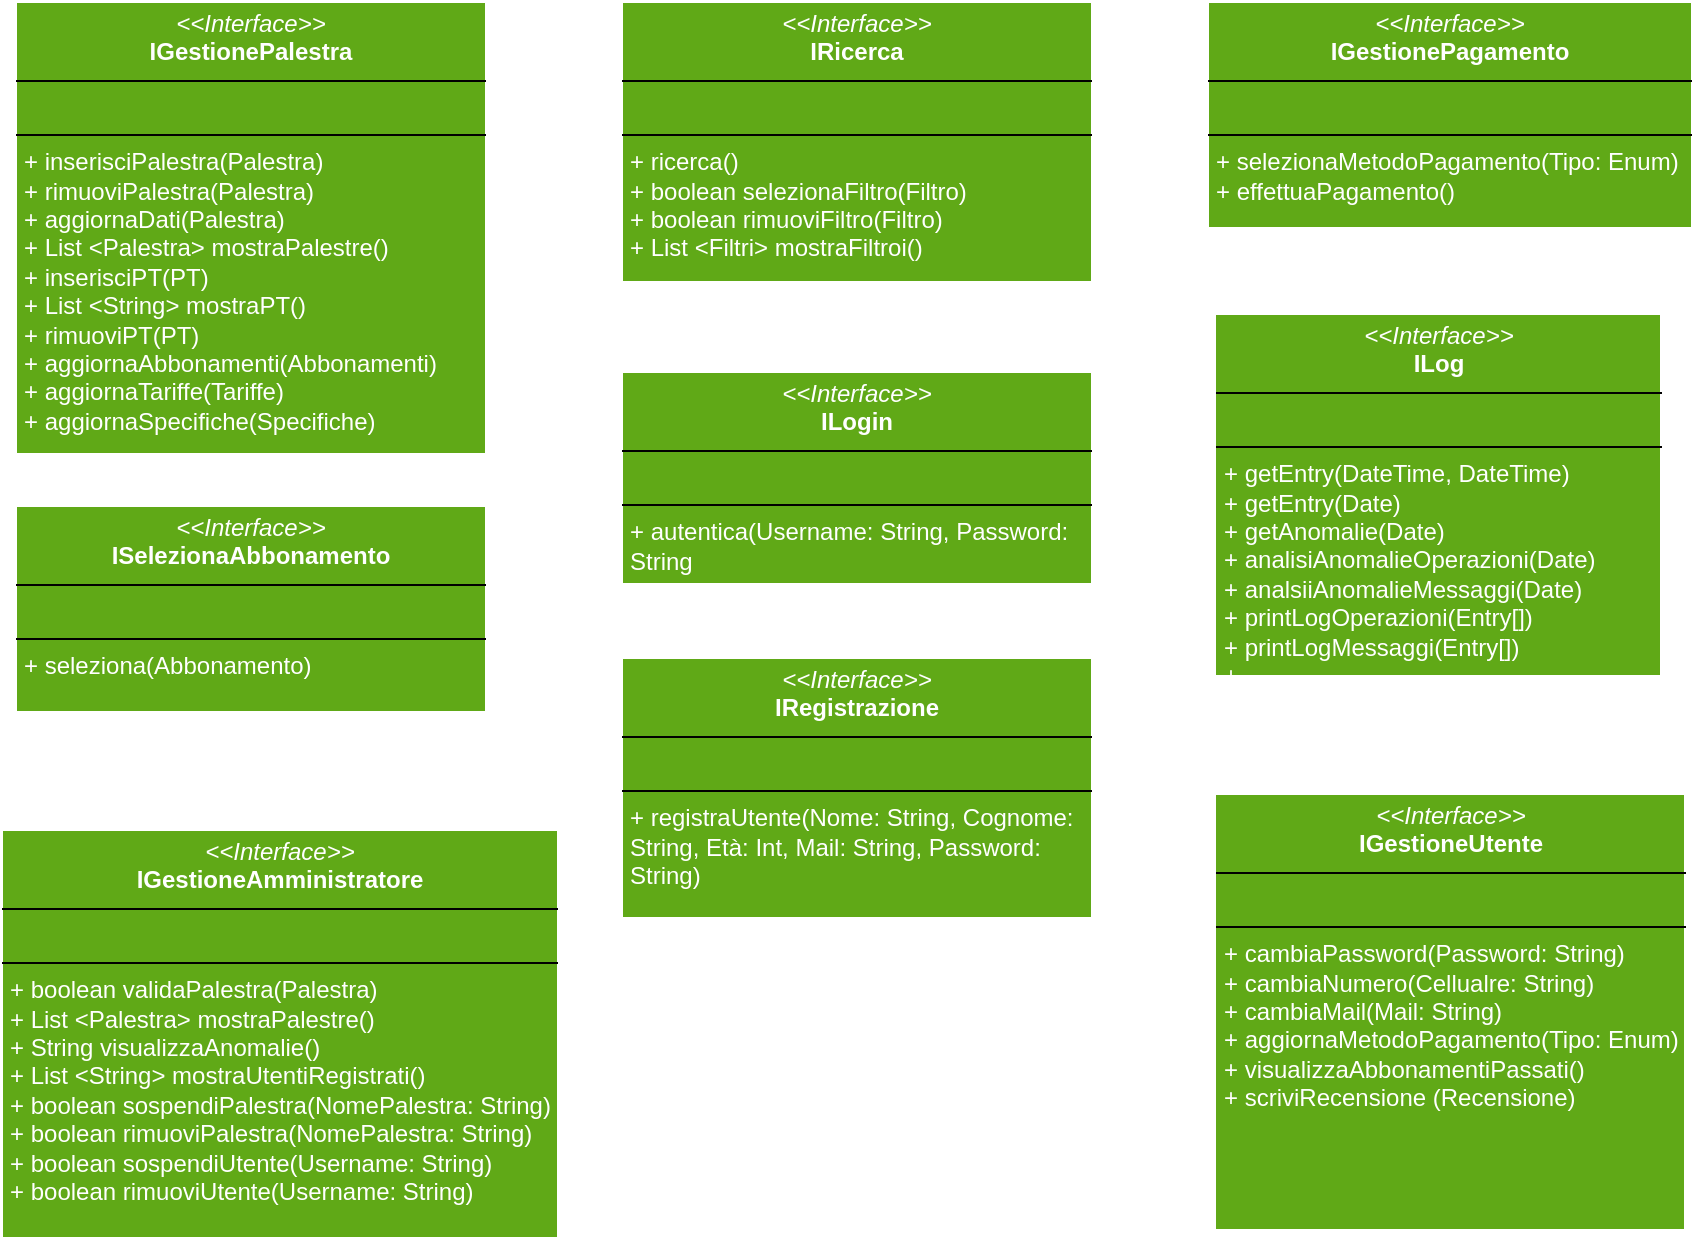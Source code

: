 <mxfile version="24.5.4" type="github">
  <diagram name="Pagina-1" id="7EW9-110yg91L9QbzU5F">
    <mxGraphModel dx="891" dy="1209" grid="0" gridSize="10" guides="1" tooltips="1" connect="1" arrows="1" fold="1" page="0" pageScale="1" pageWidth="827" pageHeight="1169" math="0" shadow="0">
      <root>
        <mxCell id="0" />
        <mxCell id="1" parent="0" />
        <mxCell id="1sNDXVr4Oqr3YtzdFF7p-1" value="&lt;p style=&quot;margin:0px;margin-top:4px;text-align:center;&quot;&gt;&lt;font color=&quot;#ffffff&quot;&gt;&lt;i&gt;&amp;lt;&amp;lt;Interface&amp;gt;&amp;gt;&lt;/i&gt;&lt;br&gt;&lt;b&gt;IGestioneUtente&lt;/b&gt;&lt;/font&gt;&lt;/p&gt;&lt;hr size=&quot;1&quot; style=&quot;border-style:solid;&quot;&gt;&lt;p style=&quot;margin:0px;margin-left:4px;&quot;&gt;&lt;font color=&quot;#ffffff&quot;&gt;&lt;br&gt;&lt;/font&gt;&lt;/p&gt;&lt;hr size=&quot;1&quot; style=&quot;border-style:solid;&quot;&gt;&lt;p style=&quot;margin:0px;margin-left:4px;&quot;&gt;&lt;font color=&quot;#ffffff&quot;&gt;+ cambiaPassword(Password: String)&amp;nbsp;&lt;/font&gt;&lt;/p&gt;&lt;p style=&quot;margin:0px;margin-left:4px;&quot;&gt;&lt;font color=&quot;#ffffff&quot;&gt;+ cambiaNumero(Cellualre: String)&lt;br&gt;&lt;/font&gt;&lt;/p&gt;&lt;p style=&quot;margin:0px;margin-left:4px;&quot;&gt;&lt;span style=&quot;color: rgb(255, 255, 255);&quot;&gt;+ cambiaMail(Mail: String)&lt;/span&gt;&lt;font color=&quot;#ffffff&quot;&gt;&lt;br&gt;&lt;/font&gt;&lt;/p&gt;&lt;p style=&quot;margin:0px;margin-left:4px;&quot;&gt;&lt;font color=&quot;#ffffff&quot;&gt;+ aggiornaMetodoPagamento(Tipo: Enum)&lt;br&gt;&lt;/font&gt;&lt;/p&gt;&lt;p style=&quot;margin:0px;margin-left:4px;&quot;&gt;&lt;font color=&quot;#ffffff&quot;&gt;+ visualizzaAbbonamentiPassati()&lt;br&gt;&lt;/font&gt;&lt;/p&gt;&lt;p style=&quot;margin:0px;margin-left:4px;&quot;&gt;&lt;font color=&quot;#ffffff&quot;&gt;+ scriviRecensione (Recensione)&lt;/font&gt;&lt;/p&gt;" style="verticalAlign=top;align=left;overflow=fill;html=1;whiteSpace=wrap;fillColor=#60A917;strokeColor=#FFFFFF;" parent="1" vertex="1">
          <mxGeometry x="699.5" y="334" width="235" height="218" as="geometry" />
        </mxCell>
        <mxCell id="1sNDXVr4Oqr3YtzdFF7p-3" value="&lt;p style=&quot;margin:0px;margin-top:4px;text-align:center;&quot;&gt;&lt;font color=&quot;#ffffff&quot;&gt;&lt;i&gt;&amp;lt;&amp;lt;Interface&amp;gt;&amp;gt;&lt;/i&gt;&lt;br&gt;&lt;b&gt;IGestionePalestra&lt;/b&gt;&lt;/font&gt;&lt;/p&gt;&lt;hr size=&quot;1&quot; style=&quot;border-style:solid;&quot;&gt;&lt;p style=&quot;margin:0px;margin-left:4px;&quot;&gt;&lt;font color=&quot;#ffffff&quot;&gt;&lt;br&gt;&lt;/font&gt;&lt;/p&gt;&lt;hr size=&quot;1&quot; style=&quot;border-style:solid;&quot;&gt;&lt;p style=&quot;margin:0px;margin-left:4px;&quot;&gt;&lt;font color=&quot;#ffffff&quot;&gt;+ inserisciPalestra(Palestra)&lt;/font&gt;&lt;/p&gt;&lt;p style=&quot;margin:0px;margin-left:4px;&quot;&gt;&lt;font color=&quot;#ffffff&quot;&gt;+ rimuoviPalestra(Palestra)&lt;/font&gt;&lt;/p&gt;&lt;p style=&quot;margin:0px;margin-left:4px;&quot;&gt;&lt;font color=&quot;#ffffff&quot;&gt;+ aggiornaDati(Palestra)&lt;/font&gt;&lt;/p&gt;&lt;p style=&quot;margin:0px;margin-left:4px;&quot;&gt;&lt;font color=&quot;#ffffff&quot;&gt;+ List &amp;lt;Palestra&amp;gt; mostraPalestre()&lt;br&gt;&lt;/font&gt;&lt;/p&gt;&lt;p style=&quot;margin:0px;margin-left:4px;&quot;&gt;&lt;font color=&quot;#ffffff&quot;&gt;+ inserisciPT(PT)&lt;/font&gt;&lt;/p&gt;&lt;p style=&quot;margin:0px;margin-left:4px;&quot;&gt;&lt;font color=&quot;#ffffff&quot;&gt;+ List &amp;lt;String&amp;gt; mostraPT()&lt;/font&gt;&lt;/p&gt;&lt;p style=&quot;margin:0px;margin-left:4px;&quot;&gt;&lt;font color=&quot;#ffffff&quot;&gt;+ rimuoviPT(PT)&lt;/font&gt;&lt;/p&gt;&lt;p style=&quot;margin:0px;margin-left:4px;&quot;&gt;&lt;font color=&quot;#ffffff&quot;&gt;+ aggiornaAbbonamenti(Abbonamenti)&lt;/font&gt;&lt;/p&gt;&lt;p style=&quot;margin:0px;margin-left:4px;&quot;&gt;&lt;font color=&quot;#ffffff&quot;&gt;+ aggiornaTariffe(Tariffe)&lt;/font&gt;&lt;/p&gt;&lt;p style=&quot;margin:0px;margin-left:4px;&quot;&gt;&lt;font color=&quot;#ffffff&quot;&gt;+ aggiornaSpecifiche(Specifiche)&lt;/font&gt;&lt;/p&gt;" style="verticalAlign=top;align=left;overflow=fill;html=1;whiteSpace=wrap;fillColor=#60A917;strokeColor=#FFFFFF;" parent="1" vertex="1">
          <mxGeometry x="100" y="-62" width="235" height="226" as="geometry" />
        </mxCell>
        <mxCell id="1sNDXVr4Oqr3YtzdFF7p-4" value="&lt;p style=&quot;margin:0px;margin-top:4px;text-align:center;&quot;&gt;&lt;font color=&quot;#ffffff&quot;&gt;&lt;i&gt;&amp;lt;&amp;lt;Interface&amp;gt;&amp;gt;&lt;/i&gt;&lt;br&gt;&lt;b&gt;ILog&lt;/b&gt;&lt;/font&gt;&lt;/p&gt;&lt;hr size=&quot;1&quot; style=&quot;border-style:solid;&quot;&gt;&lt;p style=&quot;margin:0px;margin-left:4px;&quot;&gt;&lt;font color=&quot;#ffffff&quot;&gt;&lt;br&gt;&lt;/font&gt;&lt;/p&gt;&lt;hr size=&quot;1&quot; style=&quot;border-style:solid;&quot;&gt;&lt;p style=&quot;margin:0px;margin-left:4px;&quot;&gt;&lt;font color=&quot;#ffffff&quot;&gt;+ getEntry(DateTime, DateTime)&lt;/font&gt;&lt;/p&gt;&lt;p style=&quot;margin:0px;margin-left:4px;&quot;&gt;&lt;font color=&quot;#ffffff&quot;&gt;+ getEntry(Date)&lt;/font&gt;&lt;/p&gt;&lt;p style=&quot;margin:0px;margin-left:4px;&quot;&gt;&lt;font color=&quot;#ffffff&quot;&gt;+ getAnomalie(Date)&lt;/font&gt;&lt;/p&gt;&lt;p style=&quot;margin:0px;margin-left:4px;&quot;&gt;&lt;font color=&quot;#ffffff&quot;&gt;+ analisiAnomalieOperazioni(Date)&lt;/font&gt;&lt;/p&gt;&lt;p style=&quot;margin:0px;margin-left:4px;&quot;&gt;&lt;font color=&quot;#ffffff&quot;&gt;+ analsiiAnomalieMessaggi(Date)&lt;/font&gt;&lt;/p&gt;&lt;p style=&quot;margin:0px;margin-left:4px;&quot;&gt;&lt;font color=&quot;#ffffff&quot;&gt;+ printLogOperazioni(Entry[])&lt;br&gt;&lt;/font&gt;&lt;/p&gt;&lt;p style=&quot;margin:0px;margin-left:4px;&quot;&gt;&lt;font color=&quot;#ffffff&quot;&gt;+ printLogMessaggi(Entry[])&lt;br&gt;&lt;/font&gt;&lt;/p&gt;&lt;p style=&quot;margin:0px;margin-left:4px;&quot;&gt;&lt;font color=&quot;#ffffff&quot;&gt;+ &lt;br&gt;&lt;/font&gt;&lt;/p&gt;" style="verticalAlign=top;align=left;overflow=fill;html=1;whiteSpace=wrap;fillColor=#60A917;strokeColor=#FFFFFF;" parent="1" vertex="1">
          <mxGeometry x="699.5" y="94" width="223" height="181" as="geometry" />
        </mxCell>
        <mxCell id="1sNDXVr4Oqr3YtzdFF7p-5" value="&lt;p style=&quot;margin:0px;margin-top:4px;text-align:center;&quot;&gt;&lt;font color=&quot;#ffffff&quot;&gt;&lt;i&gt;&amp;lt;&amp;lt;Interface&amp;gt;&amp;gt;&lt;/i&gt;&lt;br&gt;&lt;b&gt;IRegistrazione&lt;/b&gt;&lt;/font&gt;&lt;/p&gt;&lt;hr size=&quot;1&quot; style=&quot;border-style:solid;&quot;&gt;&lt;p style=&quot;margin:0px;margin-left:4px;&quot;&gt;&lt;font color=&quot;#ffffff&quot;&gt;&lt;br&gt;&lt;/font&gt;&lt;/p&gt;&lt;hr size=&quot;1&quot; style=&quot;border-style:solid;&quot;&gt;&lt;p style=&quot;margin:0px;margin-left:4px;&quot;&gt;&lt;font color=&quot;#ffffff&quot;&gt;+ registraUtente(Nome: String, Cognome: String, Età: Int, Mail: String, Password: String)&lt;br&gt;&lt;/font&gt;&lt;/p&gt;" style="verticalAlign=top;align=left;overflow=fill;html=1;whiteSpace=wrap;fillColor=#60A917;strokeColor=#FFFFFF;" parent="1" vertex="1">
          <mxGeometry x="403" y="266" width="235" height="130" as="geometry" />
        </mxCell>
        <mxCell id="1sNDXVr4Oqr3YtzdFF7p-7" value="&lt;p style=&quot;margin:0px;margin-top:4px;text-align:center;&quot;&gt;&lt;font color=&quot;#ffffff&quot;&gt;&lt;i&gt;&amp;lt;&amp;lt;Interface&amp;gt;&amp;gt;&lt;/i&gt;&lt;br&gt;&lt;b&gt;ISelezionaAbbonamento&lt;/b&gt;&lt;/font&gt;&lt;/p&gt;&lt;hr size=&quot;1&quot; style=&quot;border-style:solid;&quot;&gt;&lt;p style=&quot;margin:0px;margin-left:4px;&quot;&gt;&lt;font color=&quot;#ffffff&quot;&gt;&lt;br&gt;&lt;/font&gt;&lt;/p&gt;&lt;hr size=&quot;1&quot; style=&quot;border-style:solid;&quot;&gt;&lt;p style=&quot;margin:0px;margin-left:4px;&quot;&gt;&lt;font color=&quot;#ffffff&quot;&gt;+ seleziona(Abbonamento)&lt;/font&gt;&lt;/p&gt;" style="verticalAlign=top;align=left;overflow=fill;html=1;whiteSpace=wrap;fillColor=#60A917;strokeColor=#FFFFFF;" parent="1" vertex="1">
          <mxGeometry x="100" y="190" width="235" height="103" as="geometry" />
        </mxCell>
        <mxCell id="1sNDXVr4Oqr3YtzdFF7p-9" value="&lt;p style=&quot;margin:0px;margin-top:4px;text-align:center;&quot;&gt;&lt;font color=&quot;#ffffff&quot;&gt;&lt;i&gt;&amp;lt;&amp;lt;Interface&amp;gt;&amp;gt;&lt;/i&gt;&lt;br&gt;&lt;b&gt;IRicerca&lt;/b&gt;&lt;/font&gt;&lt;/p&gt;&lt;hr size=&quot;1&quot; style=&quot;border-style:solid;&quot;&gt;&lt;p style=&quot;margin:0px;margin-left:4px;&quot;&gt;&lt;font color=&quot;#ffffff&quot;&gt;&lt;br&gt;&lt;/font&gt;&lt;/p&gt;&lt;hr size=&quot;1&quot; style=&quot;border-style:solid;&quot;&gt;&lt;p style=&quot;margin:0px;margin-left:4px;&quot;&gt;&lt;font color=&quot;#ffffff&quot;&gt;+ ricerca()&lt;br&gt;&lt;/font&gt;&lt;/p&gt;&lt;p style=&quot;margin:0px;margin-left:4px;&quot;&gt;&lt;font color=&quot;#ffffff&quot;&gt;+ boolean selezionaFiltro(Filtro)&lt;/font&gt;&lt;/p&gt;&lt;p style=&quot;margin:0px;margin-left:4px;&quot;&gt;&lt;font color=&quot;#ffffff&quot;&gt;+ boolean rimuoviFiltro(Filtro)&lt;/font&gt;&lt;/p&gt;&lt;p style=&quot;margin:0px;margin-left:4px;&quot;&gt;&lt;font color=&quot;#ffffff&quot;&gt;+ List &amp;lt;Filtri&amp;gt; mostraFiltroi()&lt;br&gt;&lt;/font&gt;&lt;/p&gt;" style="verticalAlign=top;align=left;overflow=fill;html=1;whiteSpace=wrap;fillColor=#60A917;strokeColor=#FFFFFF;" parent="1" vertex="1">
          <mxGeometry x="403" y="-62" width="235" height="140" as="geometry" />
        </mxCell>
        <mxCell id="1sNDXVr4Oqr3YtzdFF7p-10" value="&lt;p style=&quot;margin:0px;margin-top:4px;text-align:center;&quot;&gt;&lt;font color=&quot;#ffffff&quot;&gt;&lt;i&gt;&amp;lt;&amp;lt;Interface&amp;gt;&amp;gt;&lt;/i&gt;&lt;br&gt;&lt;b&gt;IGestionePagamento&lt;br&gt;&lt;/b&gt;&lt;/font&gt;&lt;/p&gt;&lt;hr size=&quot;1&quot; style=&quot;border-style:solid;&quot;&gt;&lt;p style=&quot;margin:0px;margin-left:4px;&quot;&gt;&lt;font color=&quot;#ffffff&quot;&gt;&lt;br&gt;&lt;/font&gt;&lt;/p&gt;&lt;hr size=&quot;1&quot; style=&quot;border-style:solid;&quot;&gt;&lt;p style=&quot;margin:0px;margin-left:4px;&quot;&gt;&lt;font color=&quot;#ffffff&quot;&gt;+ selezionaMetodoPagamento(Tipo: Enum)&lt;/font&gt;&lt;/p&gt;&lt;p style=&quot;margin:0px;margin-left:4px;&quot;&gt;&lt;font color=&quot;#ffffff&quot;&gt;+ effettuaPagamento()&lt;br&gt;&lt;/font&gt;&lt;/p&gt;" style="verticalAlign=top;align=left;overflow=fill;html=1;whiteSpace=wrap;fillColor=#60A917;strokeColor=#FFFFFF;" parent="1" vertex="1">
          <mxGeometry x="696" y="-62" width="242" height="113" as="geometry" />
        </mxCell>
        <mxCell id="1sNDXVr4Oqr3YtzdFF7p-11" value="&lt;p style=&quot;margin:0px;margin-top:4px;text-align:center;&quot;&gt;&lt;font color=&quot;#ffffff&quot;&gt;&lt;i&gt;&amp;lt;&amp;lt;Interface&amp;gt;&amp;gt;&lt;/i&gt;&lt;br&gt;&lt;b&gt;ILogin&lt;/b&gt;&lt;/font&gt;&lt;/p&gt;&lt;hr size=&quot;1&quot; style=&quot;border-style:solid;&quot;&gt;&lt;p style=&quot;margin:0px;margin-left:4px;&quot;&gt;&lt;font color=&quot;#ffffff&quot;&gt;&lt;br&gt;&lt;/font&gt;&lt;/p&gt;&lt;hr size=&quot;1&quot; style=&quot;border-style:solid;&quot;&gt;&lt;p style=&quot;margin:0px;margin-left:4px;&quot;&gt;&lt;font color=&quot;#ffffff&quot;&gt;+ autentica(Username: String, Password: String&lt;br&gt;&lt;/font&gt;&lt;/p&gt;" style="verticalAlign=top;align=left;overflow=fill;html=1;whiteSpace=wrap;fillColor=#60A917;strokeColor=#FFFFFF;" parent="1" vertex="1">
          <mxGeometry x="403" y="123" width="235" height="106" as="geometry" />
        </mxCell>
        <mxCell id="1sNDXVr4Oqr3YtzdFF7p-12" value="&lt;p style=&quot;margin:0px;margin-top:4px;text-align:center;&quot;&gt;&lt;font color=&quot;#ffffff&quot;&gt;&lt;i&gt;&amp;lt;&amp;lt;Interface&amp;gt;&amp;gt;&lt;/i&gt;&lt;br&gt;&lt;b&gt;IGestioneAmministratore&lt;/b&gt;&lt;/font&gt;&lt;/p&gt;&lt;hr size=&quot;1&quot; style=&quot;border-style:solid;&quot;&gt;&lt;p style=&quot;margin:0px;margin-left:4px;&quot;&gt;&lt;font color=&quot;#ffffff&quot;&gt;&lt;br&gt;&lt;/font&gt;&lt;/p&gt;&lt;hr size=&quot;1&quot; style=&quot;border-style:solid;&quot;&gt;&lt;p style=&quot;margin:0px;margin-left:4px;&quot;&gt;&lt;font color=&quot;#ffffff&quot;&gt;+ boolean validaPalestra(Palestra)&lt;/font&gt;&lt;/p&gt;&lt;p style=&quot;margin:0px;margin-left:4px;&quot;&gt;&lt;font color=&quot;#ffffff&quot;&gt;+ List &amp;lt;Palestra&amp;gt; mostraPalestre()&lt;br&gt;&lt;/font&gt;&lt;/p&gt;&lt;p style=&quot;margin:0px;margin-left:4px;&quot;&gt;&lt;font color=&quot;#ffffff&quot;&gt;+ String visualizzaAnomalie()&lt;/font&gt;&lt;/p&gt;&lt;p style=&quot;margin:0px;margin-left:4px;&quot;&gt;&lt;font color=&quot;#ffffff&quot;&gt;+ List &amp;lt;String&amp;gt; mostraUtentiRegistrati()&lt;/font&gt;&lt;/p&gt;&lt;p style=&quot;margin:0px;margin-left:4px;&quot;&gt;&lt;font color=&quot;#ffffff&quot;&gt;+ boolean sospendiPalestra(NomePalestra: String)&lt;/font&gt;&lt;/p&gt;&lt;p style=&quot;margin:0px;margin-left:4px;&quot;&gt;&lt;font color=&quot;#ffffff&quot;&gt;+ boolean rimuoviPalestra(NomePalestra: String)&lt;/font&gt;&lt;/p&gt;&lt;p style=&quot;margin:0px;margin-left:4px;&quot;&gt;&lt;font color=&quot;#ffffff&quot;&gt;+ boolean sospendiUtente(Username: String)&lt;/font&gt;&lt;/p&gt;&lt;p style=&quot;margin:0px;margin-left:4px;&quot;&gt;&lt;font color=&quot;#ffffff&quot;&gt;+ boolean rimuoviUtente(Username: String)&lt;/font&gt;&lt;/p&gt;" style="verticalAlign=top;align=left;overflow=fill;html=1;whiteSpace=wrap;fillColor=#60A917;strokeColor=#FFFFFF;" parent="1" vertex="1">
          <mxGeometry x="93" y="352" width="278" height="204" as="geometry" />
        </mxCell>
      </root>
    </mxGraphModel>
  </diagram>
</mxfile>
